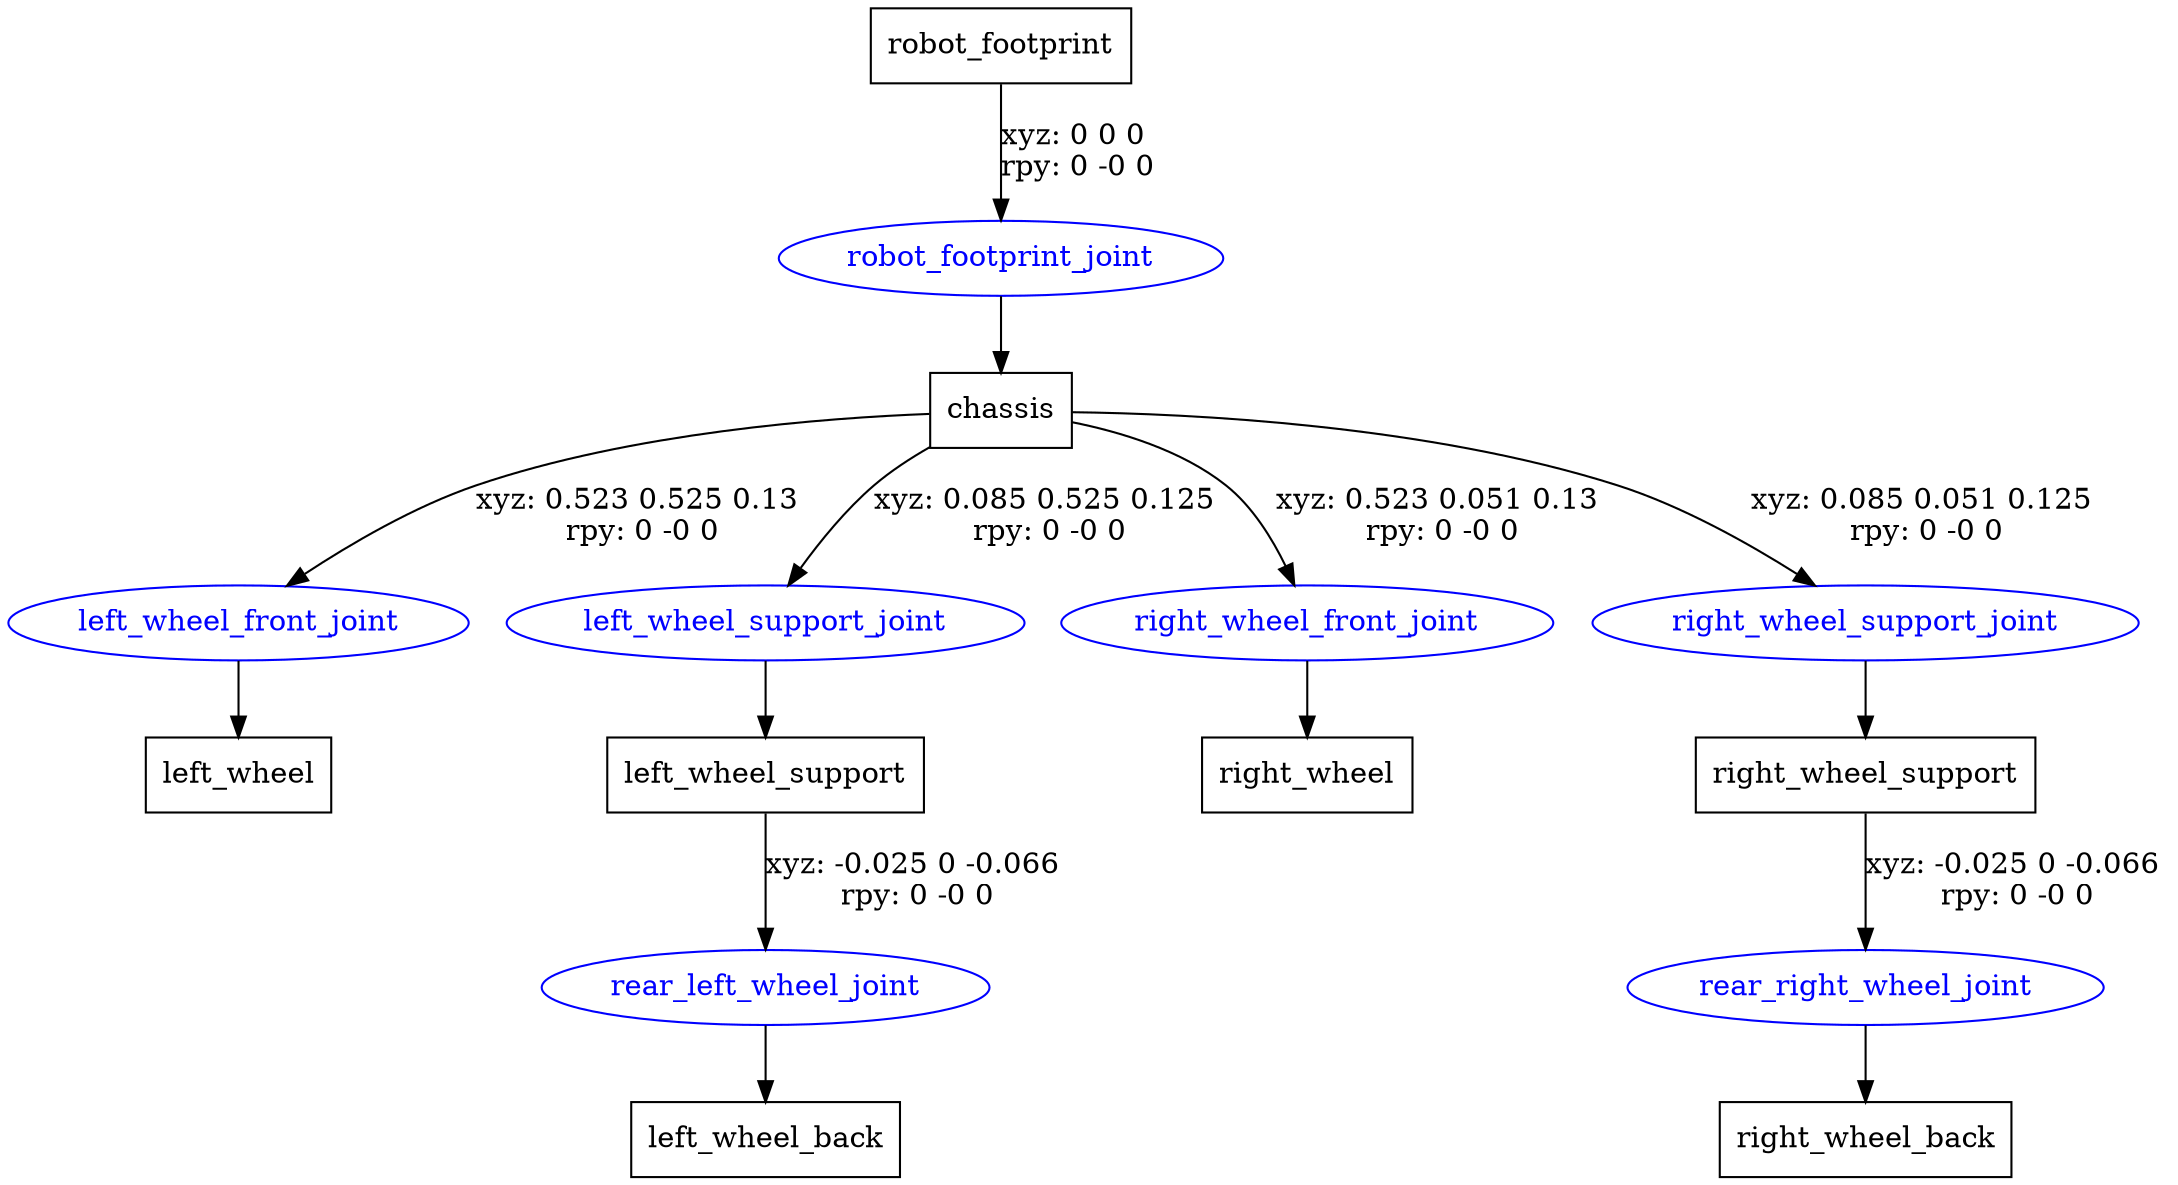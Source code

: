 digraph G {
node [shape=box];
"robot_footprint" [label="robot_footprint"];
"chassis" [label="chassis"];
"left_wheel" [label="left_wheel"];
"left_wheel_support" [label="left_wheel_support"];
"left_wheel_back" [label="left_wheel_back"];
"right_wheel" [label="right_wheel"];
"right_wheel_support" [label="right_wheel_support"];
"right_wheel_back" [label="right_wheel_back"];
node [shape=ellipse, color=blue, fontcolor=blue];
"robot_footprint" -> "robot_footprint_joint" [label="xyz: 0 0 0 \nrpy: 0 -0 0"]
"robot_footprint_joint" -> "chassis"
"chassis" -> "left_wheel_front_joint" [label="xyz: 0.523 0.525 0.13 \nrpy: 0 -0 0"]
"left_wheel_front_joint" -> "left_wheel"
"chassis" -> "left_wheel_support_joint" [label="xyz: 0.085 0.525 0.125 \nrpy: 0 -0 0"]
"left_wheel_support_joint" -> "left_wheel_support"
"left_wheel_support" -> "rear_left_wheel_joint" [label="xyz: -0.025 0 -0.066 \nrpy: 0 -0 0"]
"rear_left_wheel_joint" -> "left_wheel_back"
"chassis" -> "right_wheel_front_joint" [label="xyz: 0.523 0.051 0.13 \nrpy: 0 -0 0"]
"right_wheel_front_joint" -> "right_wheel"
"chassis" -> "right_wheel_support_joint" [label="xyz: 0.085 0.051 0.125 \nrpy: 0 -0 0"]
"right_wheel_support_joint" -> "right_wheel_support"
"right_wheel_support" -> "rear_right_wheel_joint" [label="xyz: -0.025 0 -0.066 \nrpy: 0 -0 0"]
"rear_right_wheel_joint" -> "right_wheel_back"
}
